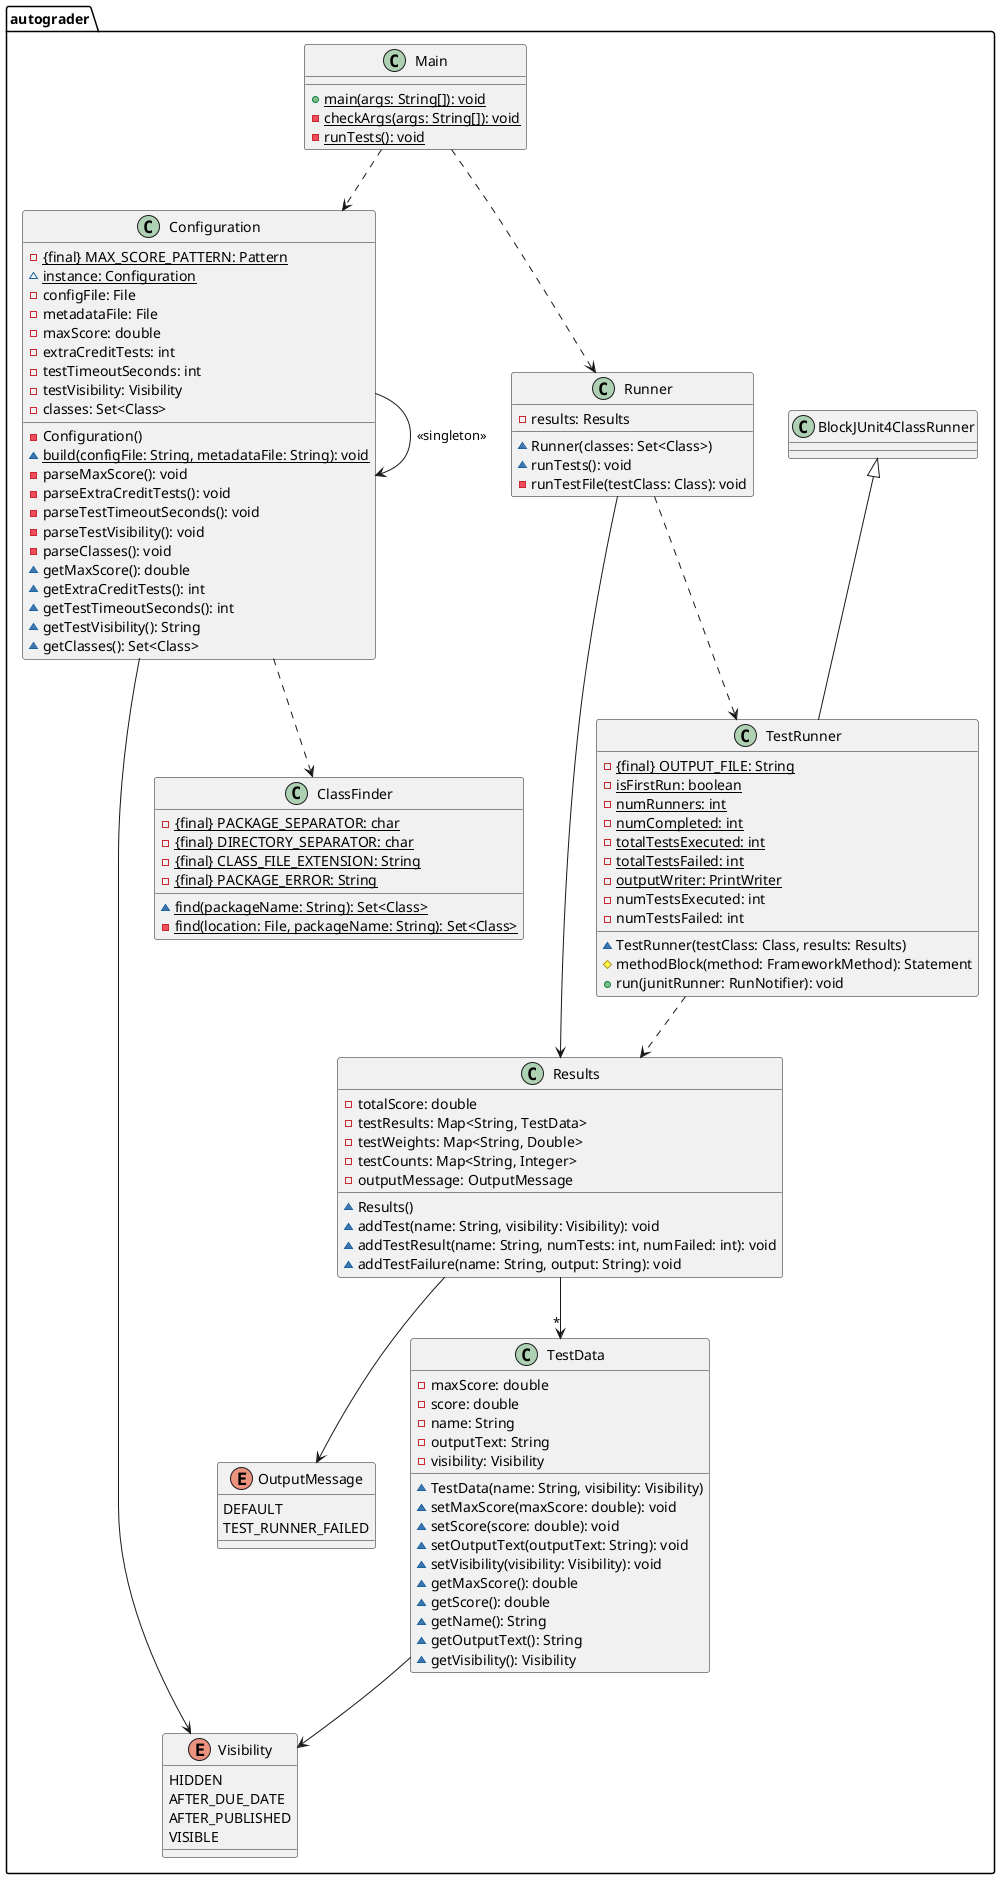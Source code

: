 @startuml autograder

package autograder {
    class Main {
        +{static} main(args: String[]): void
        -{static} checkArgs(args: String[]): void
        -{static} runTests(): void
    }
    class Configuration {
        -{static} {final} MAX_SCORE_PATTERN: Pattern
        ~{static} instance: Configuration
        -configFile: File
        -metadataFile: File
        -maxScore: double
        -extraCreditTests: int
        -testTimeoutSeconds: int
        -testVisibility: Visibility
        -classes: Set<Class>
        -Configuration()
        ~{static} build(configFile: String, metadataFile: String): void
        -parseMaxScore(): void
        -parseExtraCreditTests(): void
        -parseTestTimeoutSeconds(): void
        -parseTestVisibility(): void
        -parseClasses(): void
        ~getMaxScore(): double
        ~getExtraCreditTests(): int
        ~getTestTimeoutSeconds(): int
        ~getTestVisibility(): String
        ~getClasses(): Set<Class>
    }
    class ClassFinder {
        -{static} {final} PACKAGE_SEPARATOR: char
        -{static} {final} DIRECTORY_SEPARATOR: char
        -{static} {final} CLASS_FILE_EXTENSION: String
        -{static} {final} PACKAGE_ERROR: String
        ~{static} find(packageName: String): Set<Class>
        -{static} find(location: File, packageName: String): Set<Class>
    }
    class Runner {
        -results: Results
        ~Runner(classes: Set<Class>)
        ~runTests(): void
        -runTestFile(testClass: Class): void
    }
    class TestRunner extends BlockJUnit4ClassRunner {
        -{static} {final} OUTPUT_FILE: String
        -{static} isFirstRun: boolean
        -{static} numRunners: int
        -{static} numCompleted: int
        -{static} totalTestsExecuted: int
        -{static} totalTestsFailed: int
        -{static} outputWriter: PrintWriter
        -numTestsExecuted: int
        -numTestsFailed: int
        ~TestRunner(testClass: Class, results: Results)
        #methodBlock(method: FrameworkMethod): Statement
        +run(junitRunner: RunNotifier): void
    }
    class Results {
        -totalScore: double
        -testResults: Map<String, TestData>
        -testWeights: Map<String, Double>
        -testCounts: Map<String, Integer>
        -outputMessage: OutputMessage
        ~Results()
        ~addTest(name: String, visibility: Visibility): void
        ~addTestResult(name: String, numTests: int, numFailed: int): void
        ~addTestFailure(name: String, output: String): void
    }
    class TestData {
        -maxScore: double
        -score: double
        -name: String
        -outputText: String
        -visibility: Visibility
        ~TestData(name: String, visibility: Visibility)
        ~setMaxScore(maxScore: double): void
        ~setScore(score: double): void
        ~setOutputText(outputText: String): void
        ~setVisibility(visibility: Visibility): void
        ~getMaxScore(): double
        ~getScore(): double
        ~getName(): String
        ~getOutputText(): String
        ~getVisibility(): Visibility
    }
    enum Visibility {
        HIDDEN
        AFTER_DUE_DATE
        AFTER_PUBLISHED
        VISIBLE
    }
    enum OutputMessage {
        DEFAULT
        TEST_RUNNER_FAILED
    }
}

Main ..> Configuration
Main ..> Runner
Configuration --> Configuration : <<singleton>>
Configuration --> Visibility
Configuration ..> ClassFinder
Runner --> Results
Runner ..> TestRunner
Results --> "*" TestData
Results --> OutputMessage
TestData --> Visibility
TestRunner ..> Results